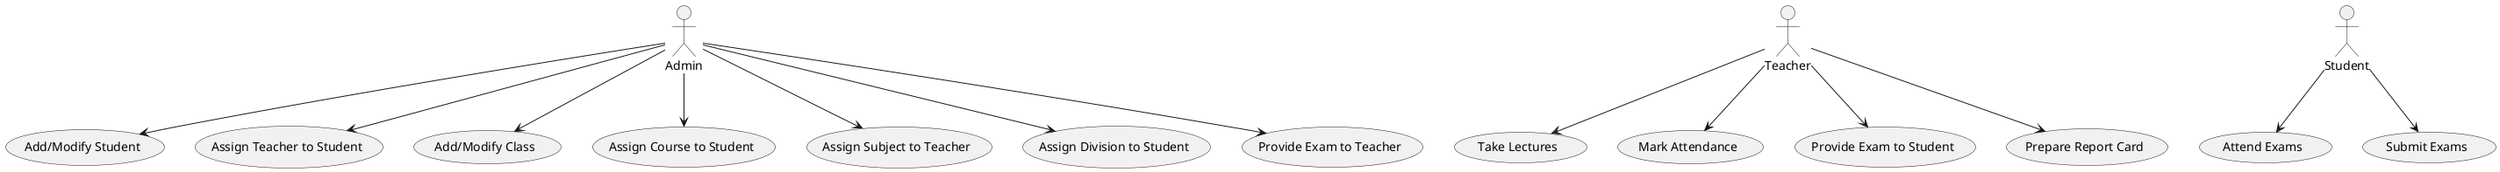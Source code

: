 @startuml



actor Admin as A
actor Teacher as T
actor Student as S

usecase "Add/Modify Student" as UC1
usecase "Assign Teacher to Student" as UC2
usecase "Add/Modify Class" as UC3
usecase "Assign Course to Student" as UC4
usecase "Assign Subject to Teacher" as UC5
usecase "Assign Division to Student" as UC6
usecase "Provide Exam to Teacher" as UC7

usecase "Take Lectures" as UC8
usecase "Mark Attendance" as UC9
usecase "Provide Exam to Student" as UC10
usecase "Prepare Report Card" as UC11

usecase "Attend Exams" as UC12
usecase "Submit Exams" as UC13

A --> UC1
A --> UC2
A --> UC3
A --> UC4
A --> UC5
A --> UC6
A --> UC7

T --> UC8
T --> UC9
T --> UC10
T --> UC11

S --> UC12
S --> UC13

@enduml